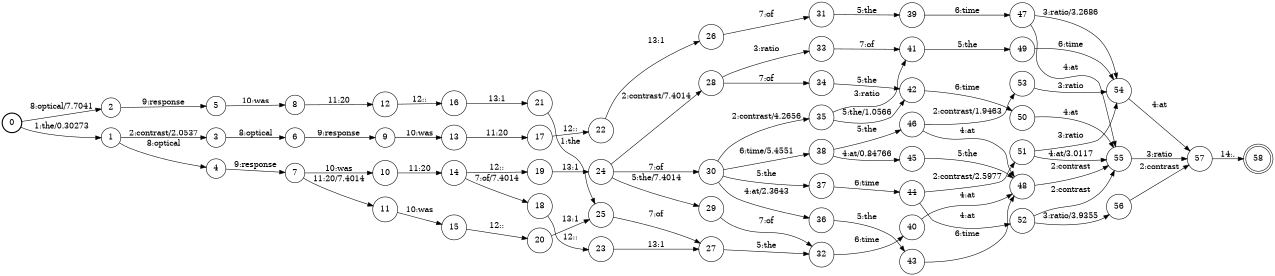 digraph FST {
rankdir = LR;
size = "8.5,11";
label = "";
center = 1;
orientation = Portrait;
ranksep = "0.4";
nodesep = "0.25";
0 [label = "0", shape = circle, style = bold, fontsize = 14]
	0 -> 1 [label = "1:the/0.30273", fontsize = 14];
	0 -> 2 [label = "8:optical/7.7041", fontsize = 14];
1 [label = "1", shape = circle, style = solid, fontsize = 14]
	1 -> 3 [label = "2:contrast/2.0537", fontsize = 14];
	1 -> 4 [label = "8:optical", fontsize = 14];
2 [label = "2", shape = circle, style = solid, fontsize = 14]
	2 -> 5 [label = "9:response", fontsize = 14];
3 [label = "3", shape = circle, style = solid, fontsize = 14]
	3 -> 6 [label = "8:optical", fontsize = 14];
4 [label = "4", shape = circle, style = solid, fontsize = 14]
	4 -> 7 [label = "9:response", fontsize = 14];
5 [label = "5", shape = circle, style = solid, fontsize = 14]
	5 -> 8 [label = "10:was", fontsize = 14];
6 [label = "6", shape = circle, style = solid, fontsize = 14]
	6 -> 9 [label = "9:response", fontsize = 14];
7 [label = "7", shape = circle, style = solid, fontsize = 14]
	7 -> 10 [label = "10:was", fontsize = 14];
	7 -> 11 [label = "11:20/7.4014", fontsize = 14];
8 [label = "8", shape = circle, style = solid, fontsize = 14]
	8 -> 12 [label = "11:20", fontsize = 14];
9 [label = "9", shape = circle, style = solid, fontsize = 14]
	9 -> 13 [label = "10:was", fontsize = 14];
10 [label = "10", shape = circle, style = solid, fontsize = 14]
	10 -> 14 [label = "11:20", fontsize = 14];
11 [label = "11", shape = circle, style = solid, fontsize = 14]
	11 -> 15 [label = "10:was", fontsize = 14];
12 [label = "12", shape = circle, style = solid, fontsize = 14]
	12 -> 16 [label = "12::", fontsize = 14];
13 [label = "13", shape = circle, style = solid, fontsize = 14]
	13 -> 17 [label = "11:20", fontsize = 14];
14 [label = "14", shape = circle, style = solid, fontsize = 14]
	14 -> 18 [label = "7:of/7.4014", fontsize = 14];
	14 -> 19 [label = "12::", fontsize = 14];
15 [label = "15", shape = circle, style = solid, fontsize = 14]
	15 -> 20 [label = "12::", fontsize = 14];
16 [label = "16", shape = circle, style = solid, fontsize = 14]
	16 -> 21 [label = "13:1", fontsize = 14];
17 [label = "17", shape = circle, style = solid, fontsize = 14]
	17 -> 22 [label = "12::", fontsize = 14];
18 [label = "18", shape = circle, style = solid, fontsize = 14]
	18 -> 23 [label = "12::", fontsize = 14];
19 [label = "19", shape = circle, style = solid, fontsize = 14]
	19 -> 24 [label = "13:1", fontsize = 14];
20 [label = "20", shape = circle, style = solid, fontsize = 14]
	20 -> 25 [label = "13:1", fontsize = 14];
21 [label = "21", shape = circle, style = solid, fontsize = 14]
	21 -> 25 [label = "1:the", fontsize = 14];
22 [label = "22", shape = circle, style = solid, fontsize = 14]
	22 -> 26 [label = "13:1", fontsize = 14];
23 [label = "23", shape = circle, style = solid, fontsize = 14]
	23 -> 27 [label = "13:1", fontsize = 14];
24 [label = "24", shape = circle, style = solid, fontsize = 14]
	24 -> 29 [label = "5:the/7.4014", fontsize = 14];
	24 -> 28 [label = "2:contrast/7.4014", fontsize = 14];
	24 -> 30 [label = "7:of", fontsize = 14];
25 [label = "25", shape = circle, style = solid, fontsize = 14]
	25 -> 27 [label = "7:of", fontsize = 14];
26 [label = "26", shape = circle, style = solid, fontsize = 14]
	26 -> 31 [label = "7:of", fontsize = 14];
27 [label = "27", shape = circle, style = solid, fontsize = 14]
	27 -> 32 [label = "5:the", fontsize = 14];
28 [label = "28", shape = circle, style = solid, fontsize = 14]
	28 -> 33 [label = "3:ratio", fontsize = 14];
	28 -> 34 [label = "7:of", fontsize = 14];
29 [label = "29", shape = circle, style = solid, fontsize = 14]
	29 -> 32 [label = "7:of", fontsize = 14];
30 [label = "30", shape = circle, style = solid, fontsize = 14]
	30 -> 37 [label = "5:the", fontsize = 14];
	30 -> 35 [label = "2:contrast/4.2656", fontsize = 14];
	30 -> 36 [label = "4:at/2.3643", fontsize = 14];
	30 -> 38 [label = "6:time/5.4551", fontsize = 14];
31 [label = "31", shape = circle, style = solid, fontsize = 14]
	31 -> 39 [label = "5:the", fontsize = 14];
32 [label = "32", shape = circle, style = solid, fontsize = 14]
	32 -> 40 [label = "6:time", fontsize = 14];
33 [label = "33", shape = circle, style = solid, fontsize = 14]
	33 -> 41 [label = "7:of", fontsize = 14];
34 [label = "34", shape = circle, style = solid, fontsize = 14]
	34 -> 42 [label = "5:the", fontsize = 14];
35 [label = "35", shape = circle, style = solid, fontsize = 14]
	35 -> 42 [label = "5:the/1.0566", fontsize = 14];
	35 -> 41 [label = "3:ratio", fontsize = 14];
36 [label = "36", shape = circle, style = solid, fontsize = 14]
	36 -> 43 [label = "5:the", fontsize = 14];
37 [label = "37", shape = circle, style = solid, fontsize = 14]
	37 -> 44 [label = "6:time", fontsize = 14];
38 [label = "38", shape = circle, style = solid, fontsize = 14]
	38 -> 46 [label = "5:the", fontsize = 14];
	38 -> 45 [label = "4:at/0.84766", fontsize = 14];
39 [label = "39", shape = circle, style = solid, fontsize = 14]
	39 -> 47 [label = "6:time", fontsize = 14];
40 [label = "40", shape = circle, style = solid, fontsize = 14]
	40 -> 48 [label = "4:at", fontsize = 14];
41 [label = "41", shape = circle, style = solid, fontsize = 14]
	41 -> 49 [label = "5:the", fontsize = 14];
42 [label = "42", shape = circle, style = solid, fontsize = 14]
	42 -> 50 [label = "6:time", fontsize = 14];
43 [label = "43", shape = circle, style = solid, fontsize = 14]
	43 -> 48 [label = "6:time", fontsize = 14];
44 [label = "44", shape = circle, style = solid, fontsize = 14]
	44 -> 51 [label = "2:contrast/2.5977", fontsize = 14];
	44 -> 52 [label = "4:at", fontsize = 14];
45 [label = "45", shape = circle, style = solid, fontsize = 14]
	45 -> 48 [label = "5:the", fontsize = 14];
46 [label = "46", shape = circle, style = solid, fontsize = 14]
	46 -> 53 [label = "2:contrast/1.9463", fontsize = 14];
	46 -> 48 [label = "4:at", fontsize = 14];
47 [label = "47", shape = circle, style = solid, fontsize = 14]
	47 -> 54 [label = "3:ratio/3.2686", fontsize = 14];
	47 -> 55 [label = "4:at", fontsize = 14];
48 [label = "48", shape = circle, style = solid, fontsize = 14]
	48 -> 55 [label = "2:contrast", fontsize = 14];
49 [label = "49", shape = circle, style = solid, fontsize = 14]
	49 -> 54 [label = "6:time", fontsize = 14];
50 [label = "50", shape = circle, style = solid, fontsize = 14]
	50 -> 55 [label = "4:at", fontsize = 14];
51 [label = "51", shape = circle, style = solid, fontsize = 14]
	51 -> 54 [label = "3:ratio", fontsize = 14];
	51 -> 55 [label = "4:at/3.0117", fontsize = 14];
52 [label = "52", shape = circle, style = solid, fontsize = 14]
	52 -> 55 [label = "2:contrast", fontsize = 14];
	52 -> 56 [label = "3:ratio/3.9355", fontsize = 14];
53 [label = "53", shape = circle, style = solid, fontsize = 14]
	53 -> 54 [label = "3:ratio", fontsize = 14];
54 [label = "54", shape = circle, style = solid, fontsize = 14]
	54 -> 57 [label = "4:at", fontsize = 14];
55 [label = "55", shape = circle, style = solid, fontsize = 14]
	55 -> 57 [label = "3:ratio", fontsize = 14];
56 [label = "56", shape = circle, style = solid, fontsize = 14]
	56 -> 57 [label = "2:contrast", fontsize = 14];
57 [label = "57", shape = circle, style = solid, fontsize = 14]
	57 -> 58 [label = "14:.", fontsize = 14];
58 [label = "58", shape = doublecircle, style = solid, fontsize = 14]
}
